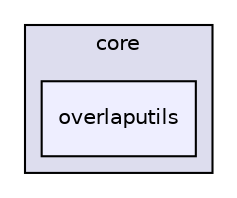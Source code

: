 digraph "java/broad/core/overlaputils" {
  compound=true
  node [ fontsize="10", fontname="Helvetica"];
  edge [ labelfontsize="10", labelfontname="Helvetica"];
  subgraph clusterdir_d797da7c46939e8249507ee9301f1543 {
    graph [ bgcolor="#ddddee", pencolor="black", label="core" fontname="Helvetica", fontsize="10", URL="dir_d797da7c46939e8249507ee9301f1543.html"]
  dir_9b6213f5bf418cff39a777d4d0cb6b47 [shape=box, label="overlaputils", style="filled", fillcolor="#eeeeff", pencolor="black", URL="dir_9b6213f5bf418cff39a777d4d0cb6b47.html"];
  }
}
